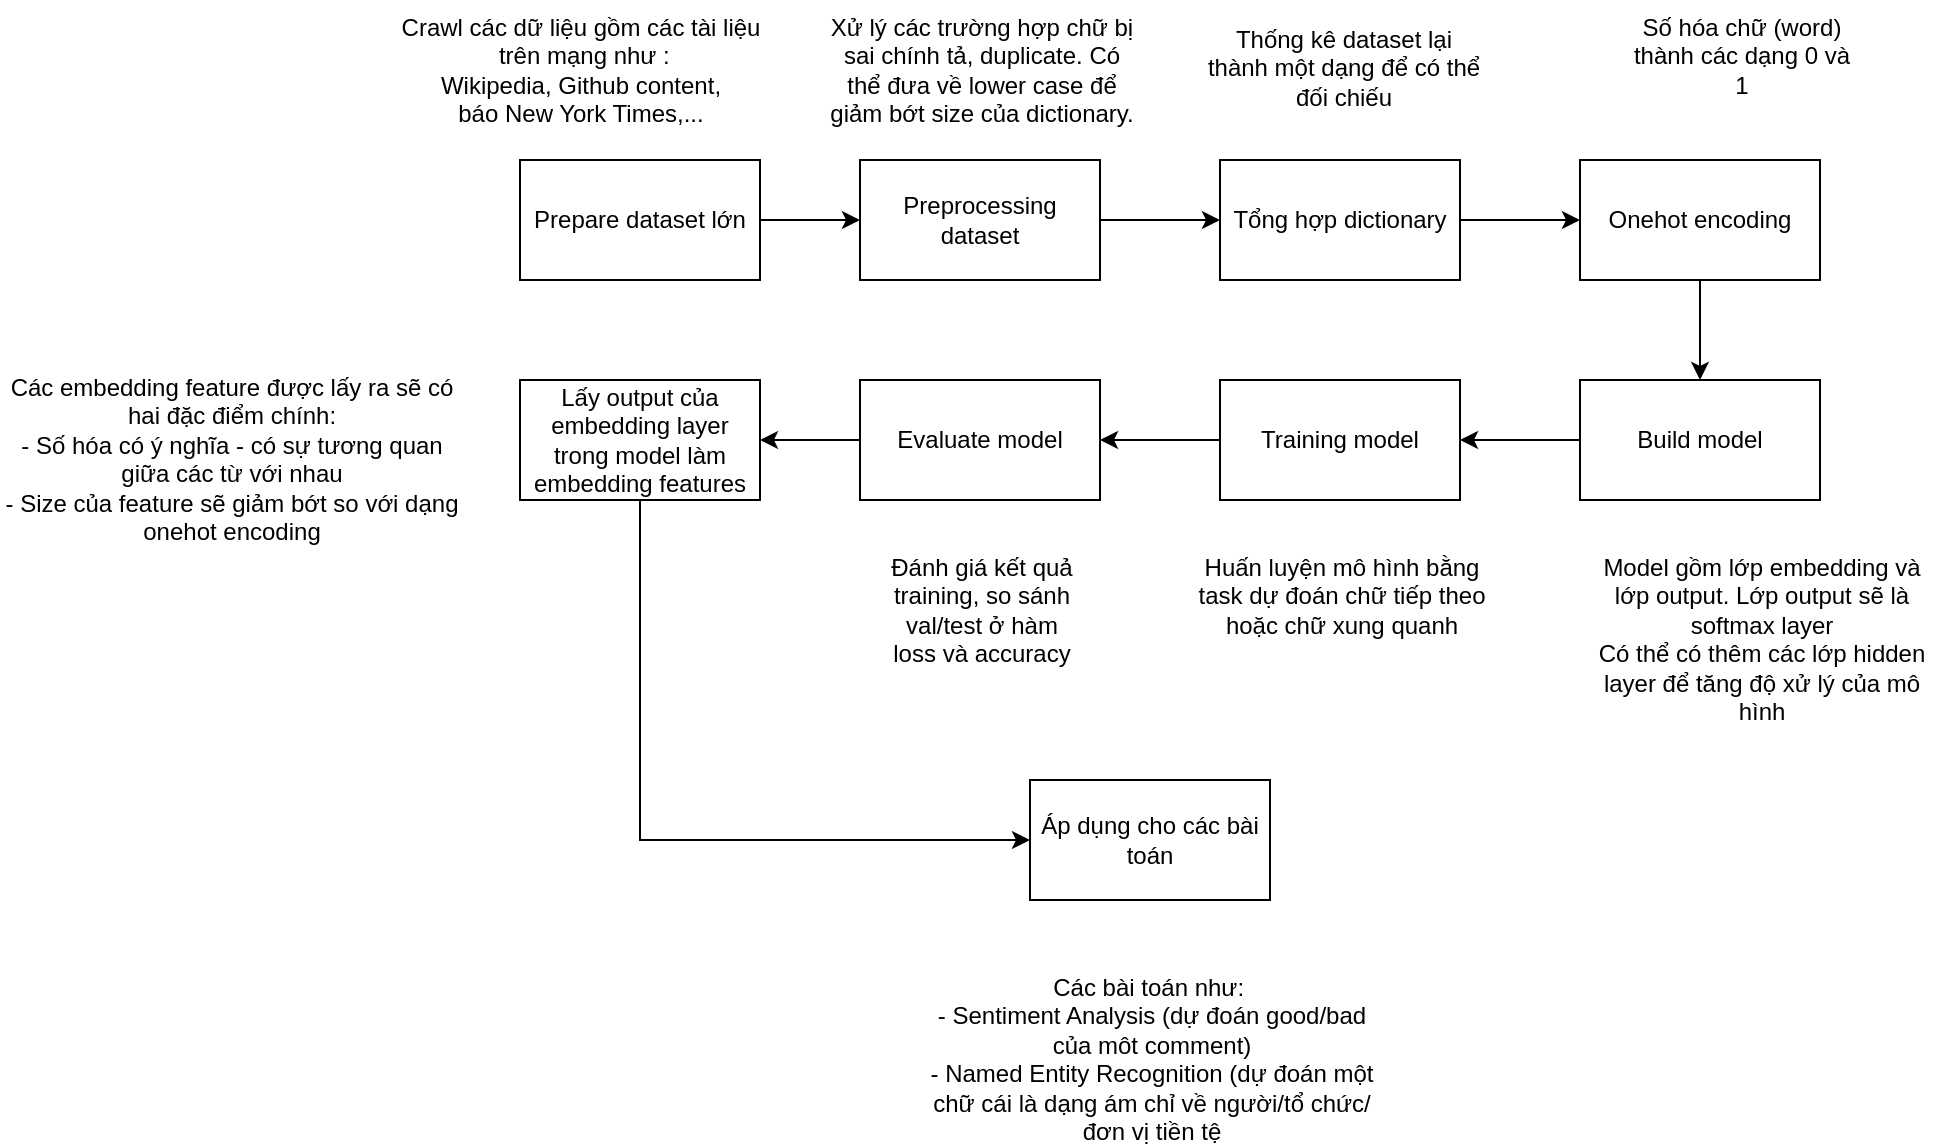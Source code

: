 <mxfile version="22.1.21" type="device">
  <diagram name="Page-1" id="w4DDqdVWvOIdXoaSEBv5">
    <mxGraphModel dx="2524" dy="746" grid="0" gridSize="10" guides="0" tooltips="1" connect="1" arrows="1" fold="1" page="1" pageScale="1" pageWidth="850" pageHeight="1100" math="0" shadow="0">
      <root>
        <mxCell id="0" />
        <mxCell id="1" parent="0" />
        <mxCell id="hPUf4s1giV2FWm5hYSLF-20" style="edgeStyle=orthogonalEdgeStyle;rounded=0;orthogonalLoop=1;jettySize=auto;html=1;exitX=1;exitY=0.5;exitDx=0;exitDy=0;entryX=0;entryY=0.5;entryDx=0;entryDy=0;" parent="1" source="hPUf4s1giV2FWm5hYSLF-1" target="hPUf4s1giV2FWm5hYSLF-2" edge="1">
          <mxGeometry relative="1" as="geometry" />
        </mxCell>
        <mxCell id="hPUf4s1giV2FWm5hYSLF-1" value="Prepare dataset lớn" style="rounded=0;whiteSpace=wrap;html=1;" parent="1" vertex="1">
          <mxGeometry x="40" y="210" width="120" height="60" as="geometry" />
        </mxCell>
        <mxCell id="hPUf4s1giV2FWm5hYSLF-21" style="edgeStyle=orthogonalEdgeStyle;rounded=0;orthogonalLoop=1;jettySize=auto;html=1;exitX=1;exitY=0.5;exitDx=0;exitDy=0;entryX=0;entryY=0.5;entryDx=0;entryDy=0;" parent="1" source="hPUf4s1giV2FWm5hYSLF-2" target="hPUf4s1giV2FWm5hYSLF-3" edge="1">
          <mxGeometry relative="1" as="geometry" />
        </mxCell>
        <mxCell id="hPUf4s1giV2FWm5hYSLF-2" value="Preprocessing dataset" style="rounded=0;whiteSpace=wrap;html=1;" parent="1" vertex="1">
          <mxGeometry x="210" y="210" width="120" height="60" as="geometry" />
        </mxCell>
        <mxCell id="hPUf4s1giV2FWm5hYSLF-22" style="edgeStyle=orthogonalEdgeStyle;rounded=0;orthogonalLoop=1;jettySize=auto;html=1;exitX=1;exitY=0.5;exitDx=0;exitDy=0;entryX=0;entryY=0.5;entryDx=0;entryDy=0;" parent="1" source="hPUf4s1giV2FWm5hYSLF-3" target="hPUf4s1giV2FWm5hYSLF-4" edge="1">
          <mxGeometry relative="1" as="geometry" />
        </mxCell>
        <mxCell id="hPUf4s1giV2FWm5hYSLF-3" value="Tổng hợp dictionary" style="rounded=0;whiteSpace=wrap;html=1;" parent="1" vertex="1">
          <mxGeometry x="390" y="210" width="120" height="60" as="geometry" />
        </mxCell>
        <mxCell id="hPUf4s1giV2FWm5hYSLF-23" style="edgeStyle=orthogonalEdgeStyle;rounded=0;orthogonalLoop=1;jettySize=auto;html=1;exitX=0.5;exitY=1;exitDx=0;exitDy=0;entryX=0.5;entryY=0;entryDx=0;entryDy=0;" parent="1" source="hPUf4s1giV2FWm5hYSLF-4" target="hPUf4s1giV2FWm5hYSLF-5" edge="1">
          <mxGeometry relative="1" as="geometry" />
        </mxCell>
        <mxCell id="hPUf4s1giV2FWm5hYSLF-4" value="Onehot encoding" style="rounded=0;whiteSpace=wrap;html=1;" parent="1" vertex="1">
          <mxGeometry x="570" y="210" width="120" height="60" as="geometry" />
        </mxCell>
        <mxCell id="hPUf4s1giV2FWm5hYSLF-24" style="edgeStyle=orthogonalEdgeStyle;rounded=0;orthogonalLoop=1;jettySize=auto;html=1;exitX=0;exitY=0.5;exitDx=0;exitDy=0;entryX=1;entryY=0.5;entryDx=0;entryDy=0;" parent="1" source="hPUf4s1giV2FWm5hYSLF-5" target="hPUf4s1giV2FWm5hYSLF-6" edge="1">
          <mxGeometry relative="1" as="geometry" />
        </mxCell>
        <mxCell id="hPUf4s1giV2FWm5hYSLF-5" value="Build model" style="rounded=0;whiteSpace=wrap;html=1;" parent="1" vertex="1">
          <mxGeometry x="570" y="320" width="120" height="60" as="geometry" />
        </mxCell>
        <mxCell id="hPUf4s1giV2FWm5hYSLF-25" style="edgeStyle=orthogonalEdgeStyle;rounded=0;orthogonalLoop=1;jettySize=auto;html=1;exitX=0;exitY=0.5;exitDx=0;exitDy=0;entryX=1;entryY=0.5;entryDx=0;entryDy=0;" parent="1" source="hPUf4s1giV2FWm5hYSLF-6" target="hPUf4s1giV2FWm5hYSLF-7" edge="1">
          <mxGeometry relative="1" as="geometry" />
        </mxCell>
        <mxCell id="hPUf4s1giV2FWm5hYSLF-6" value="Training model" style="rounded=0;whiteSpace=wrap;html=1;" parent="1" vertex="1">
          <mxGeometry x="390" y="320" width="120" height="60" as="geometry" />
        </mxCell>
        <mxCell id="hPUf4s1giV2FWm5hYSLF-26" style="edgeStyle=orthogonalEdgeStyle;rounded=0;orthogonalLoop=1;jettySize=auto;html=1;exitX=0;exitY=0.5;exitDx=0;exitDy=0;entryX=1;entryY=0.5;entryDx=0;entryDy=0;" parent="1" source="hPUf4s1giV2FWm5hYSLF-7" target="hPUf4s1giV2FWm5hYSLF-8" edge="1">
          <mxGeometry relative="1" as="geometry" />
        </mxCell>
        <mxCell id="hPUf4s1giV2FWm5hYSLF-7" value="Evaluate model" style="rounded=0;whiteSpace=wrap;html=1;" parent="1" vertex="1">
          <mxGeometry x="210" y="320" width="120" height="60" as="geometry" />
        </mxCell>
        <mxCell id="hPUf4s1giV2FWm5hYSLF-27" style="edgeStyle=orthogonalEdgeStyle;rounded=0;orthogonalLoop=1;jettySize=auto;html=1;exitX=0.5;exitY=1;exitDx=0;exitDy=0;entryX=0;entryY=0.5;entryDx=0;entryDy=0;" parent="1" source="hPUf4s1giV2FWm5hYSLF-8" target="hPUf4s1giV2FWm5hYSLF-9" edge="1">
          <mxGeometry relative="1" as="geometry" />
        </mxCell>
        <mxCell id="hPUf4s1giV2FWm5hYSLF-8" value="Lấy output của embedding layer trong model làm embedding features" style="rounded=0;whiteSpace=wrap;html=1;" parent="1" vertex="1">
          <mxGeometry x="40" y="320" width="120" height="60" as="geometry" />
        </mxCell>
        <mxCell id="hPUf4s1giV2FWm5hYSLF-9" value="Áp dụng cho các bài toán" style="rounded=0;whiteSpace=wrap;html=1;" parent="1" vertex="1">
          <mxGeometry x="295" y="520" width="120" height="60" as="geometry" />
        </mxCell>
        <mxCell id="hPUf4s1giV2FWm5hYSLF-10" value="Crawl các dữ liệu gồm các tài liệu&lt;br&gt;&amp;nbsp;trên mạng như : &lt;br&gt;Wikipedia, Github content, &lt;br&gt;báo New York Times,..." style="text;html=1;align=center;verticalAlign=middle;resizable=0;points=[];autosize=1;strokeColor=none;fillColor=none;" parent="1" vertex="1">
          <mxGeometry x="-30" y="130" width="200" height="70" as="geometry" />
        </mxCell>
        <mxCell id="hPUf4s1giV2FWm5hYSLF-11" value="&lt;div style=&quot;text-align: center;&quot;&gt;&lt;span style=&quot;background-color: initial;&quot;&gt;Xử lý các trường hợp chữ bị sai chính tả, duplicate. Có thể đưa về lower case để giảm bớt size của dictionary.&lt;/span&gt;&lt;/div&gt;" style="text;whiteSpace=wrap;html=1;" parent="1" vertex="1">
          <mxGeometry x="190" y="130" width="160" height="50" as="geometry" />
        </mxCell>
        <mxCell id="hPUf4s1giV2FWm5hYSLF-12" value="&lt;div style=&quot;text-align: center;&quot;&gt;Thống kê dataset lại thành một dạng để có thể đối chiếu&lt;/div&gt;" style="text;whiteSpace=wrap;html=1;" parent="1" vertex="1">
          <mxGeometry x="381" y="136" width="140" height="50" as="geometry" />
        </mxCell>
        <mxCell id="hPUf4s1giV2FWm5hYSLF-13" value="&lt;div style=&quot;text-align: center;&quot;&gt;Số hóa chữ (word) thành các dạng 0 và 1&lt;/div&gt;" style="text;whiteSpace=wrap;html=1;" parent="1" vertex="1">
          <mxGeometry x="590" y="130" width="120" height="50" as="geometry" />
        </mxCell>
        <mxCell id="hPUf4s1giV2FWm5hYSLF-14" value="&lt;div style=&quot;text-align: center;&quot;&gt;Model gồm lớp embedding và lớp output. Lớp output sẽ là softmax layer&lt;/div&gt;&lt;div style=&quot;text-align: center;&quot;&gt;Có thể có thêm các lớp hidden layer để tăng độ xử lý của mô hình&lt;/div&gt;" style="text;whiteSpace=wrap;html=1;" parent="1" vertex="1">
          <mxGeometry x="570" y="400" width="180" height="50" as="geometry" />
        </mxCell>
        <mxCell id="hPUf4s1giV2FWm5hYSLF-15" value="&lt;div style=&quot;text-align: center;&quot;&gt;Huấn luyện mô hình bằng task dự đoán chữ tiếp theo hoặc chữ xung quanh&lt;/div&gt;" style="text;whiteSpace=wrap;html=1;" parent="1" vertex="1">
          <mxGeometry x="370" y="400" width="160" height="50" as="geometry" />
        </mxCell>
        <mxCell id="hPUf4s1giV2FWm5hYSLF-17" value="&lt;div style=&quot;text-align: center;&quot;&gt;Các embedding feature được lấy ra sẽ có hai đặc điểm chính:&lt;/div&gt;&lt;div style=&quot;text-align: center;&quot;&gt;- Số hóa có ý nghĩa - có sự tương quan giữa các từ với nhau&lt;/div&gt;&lt;div style=&quot;text-align: center;&quot;&gt;- Size của feature sẽ giảm bớt so với dạng onehot encoding&lt;/div&gt;" style="text;whiteSpace=wrap;html=1;" parent="1" vertex="1">
          <mxGeometry x="-220" y="310" width="230" height="50" as="geometry" />
        </mxCell>
        <mxCell id="hPUf4s1giV2FWm5hYSLF-18" value="&lt;div style=&quot;text-align: center;&quot;&gt;Đánh giá kết quả training, so sánh val/test ở hàm loss và accuracy&lt;/div&gt;" style="text;whiteSpace=wrap;html=1;" parent="1" vertex="1">
          <mxGeometry x="220" y="400" width="100" height="50" as="geometry" />
        </mxCell>
        <mxCell id="hPUf4s1giV2FWm5hYSLF-19" value="&lt;div style=&quot;text-align: center;&quot;&gt;Các bài toán như:&amp;nbsp;&lt;/div&gt;&lt;div style=&quot;text-align: center;&quot;&gt;- Sentiment Analysis (dự đoán good/bad của môt comment)&lt;/div&gt;&lt;div style=&quot;text-align: center;&quot;&gt;- Named Entity Recognition (dự đoán một chữ cái là dạng ám chỉ về người/tổ chức/đơn vị tiền tệ&lt;/div&gt;" style="text;whiteSpace=wrap;html=1;" parent="1" vertex="1">
          <mxGeometry x="240" y="610" width="230" height="50" as="geometry" />
        </mxCell>
      </root>
    </mxGraphModel>
  </diagram>
</mxfile>
